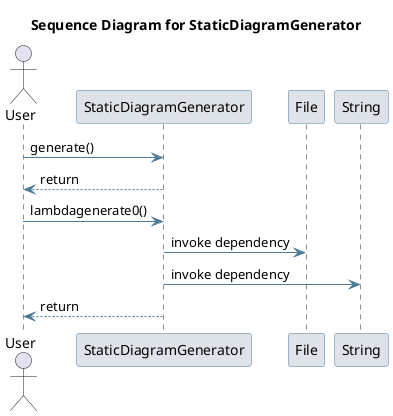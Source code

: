 @startuml
skinparam sequence {
 ArrowColor #4D7A97 
 ParticipantBorderColor #4D7A97 
 ParticipantBackgroundColor #DEE3E9 
}
title Sequence Diagram for StaticDiagramGenerator

actor User
User -> StaticDiagramGenerator: generate()
StaticDiagramGenerator --> User : return
User -> StaticDiagramGenerator: lambdagenerate0()
participant File
StaticDiagramGenerator -> File: invoke dependency
participant String
StaticDiagramGenerator -> String: invoke dependency
StaticDiagramGenerator --> User : return
@enduml